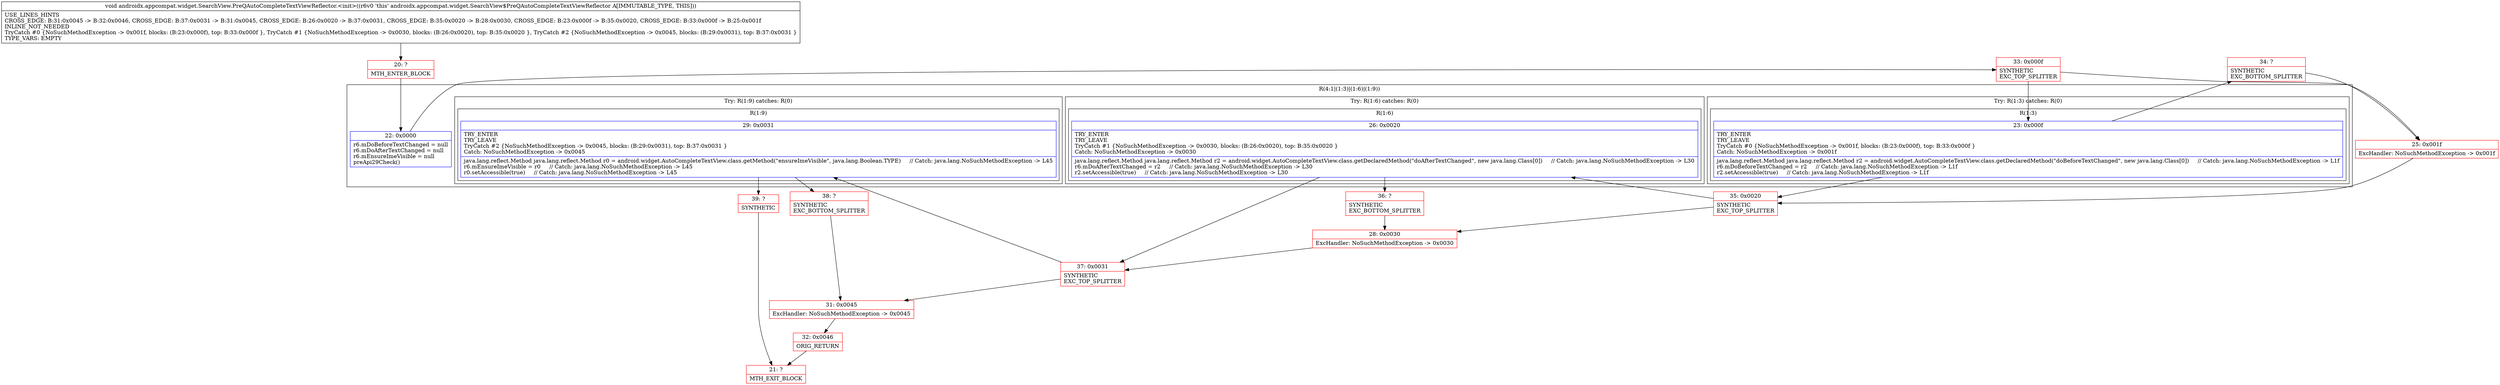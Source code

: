 digraph "CFG forandroidx.appcompat.widget.SearchView.PreQAutoCompleteTextViewReflector.\<init\>()V" {
subgraph cluster_Region_1852661379 {
label = "R(4:1|(1:3)|(1:6)|(1:9))";
node [shape=record,color=blue];
Node_22 [shape=record,label="{22\:\ 0x0000|r6.mDoBeforeTextChanged = null\lr6.mDoAfterTextChanged = null\lr6.mEnsureImeVisible = null\lpreApi29Check()\l}"];
subgraph cluster_TryCatchRegion_1868159728 {
label = "Try: R(1:3) catches: R(0)";
node [shape=record,color=blue];
subgraph cluster_Region_405968602 {
label = "R(1:3)";
node [shape=record,color=blue];
Node_23 [shape=record,label="{23\:\ 0x000f|TRY_ENTER\lTRY_LEAVE\lTryCatch #0 \{NoSuchMethodException \-\> 0x001f, blocks: (B:23:0x000f), top: B:33:0x000f \}\lCatch: NoSuchMethodException \-\> 0x001f\l|java.lang.reflect.Method java.lang.reflect.Method r2 = android.widget.AutoCompleteTextView.class.getDeclaredMethod(\"doBeforeTextChanged\", new java.lang.Class[0])     \/\/ Catch: java.lang.NoSuchMethodException \-\> L1f\lr6.mDoBeforeTextChanged = r2     \/\/ Catch: java.lang.NoSuchMethodException \-\> L1f\lr2.setAccessible(true)     \/\/ Catch: java.lang.NoSuchMethodException \-\> L1f\l}"];
}
subgraph cluster_Region_1825492524 {
label = "R(0) | ExcHandler: NoSuchMethodException \-\> 0x001f\l";
node [shape=record,color=blue];
}
}
subgraph cluster_TryCatchRegion_1780502163 {
label = "Try: R(1:6) catches: R(0)";
node [shape=record,color=blue];
subgraph cluster_Region_1938024791 {
label = "R(1:6)";
node [shape=record,color=blue];
Node_26 [shape=record,label="{26\:\ 0x0020|TRY_ENTER\lTRY_LEAVE\lTryCatch #1 \{NoSuchMethodException \-\> 0x0030, blocks: (B:26:0x0020), top: B:35:0x0020 \}\lCatch: NoSuchMethodException \-\> 0x0030\l|java.lang.reflect.Method java.lang.reflect.Method r2 = android.widget.AutoCompleteTextView.class.getDeclaredMethod(\"doAfterTextChanged\", new java.lang.Class[0])     \/\/ Catch: java.lang.NoSuchMethodException \-\> L30\lr6.mDoAfterTextChanged = r2     \/\/ Catch: java.lang.NoSuchMethodException \-\> L30\lr2.setAccessible(true)     \/\/ Catch: java.lang.NoSuchMethodException \-\> L30\l}"];
}
subgraph cluster_Region_1857915922 {
label = "R(0) | ExcHandler: NoSuchMethodException \-\> 0x0030\l";
node [shape=record,color=blue];
}
}
subgraph cluster_TryCatchRegion_1326597487 {
label = "Try: R(1:9) catches: R(0)";
node [shape=record,color=blue];
subgraph cluster_Region_1441145854 {
label = "R(1:9)";
node [shape=record,color=blue];
Node_29 [shape=record,label="{29\:\ 0x0031|TRY_ENTER\lTRY_LEAVE\lTryCatch #2 \{NoSuchMethodException \-\> 0x0045, blocks: (B:29:0x0031), top: B:37:0x0031 \}\lCatch: NoSuchMethodException \-\> 0x0045\l|java.lang.reflect.Method java.lang.reflect.Method r0 = android.widget.AutoCompleteTextView.class.getMethod(\"ensureImeVisible\", java.lang.Boolean.TYPE)     \/\/ Catch: java.lang.NoSuchMethodException \-\> L45\lr6.mEnsureImeVisible = r0     \/\/ Catch: java.lang.NoSuchMethodException \-\> L45\lr0.setAccessible(true)     \/\/ Catch: java.lang.NoSuchMethodException \-\> L45\l}"];
}
subgraph cluster_Region_1429687567 {
label = "R(0) | ExcHandler: NoSuchMethodException \-\> 0x0045\l";
node [shape=record,color=blue];
}
}
}
subgraph cluster_Region_1825492524 {
label = "R(0) | ExcHandler: NoSuchMethodException \-\> 0x001f\l";
node [shape=record,color=blue];
}
subgraph cluster_Region_1857915922 {
label = "R(0) | ExcHandler: NoSuchMethodException \-\> 0x0030\l";
node [shape=record,color=blue];
}
subgraph cluster_Region_1429687567 {
label = "R(0) | ExcHandler: NoSuchMethodException \-\> 0x0045\l";
node [shape=record,color=blue];
}
Node_20 [shape=record,color=red,label="{20\:\ ?|MTH_ENTER_BLOCK\l}"];
Node_33 [shape=record,color=red,label="{33\:\ 0x000f|SYNTHETIC\lEXC_TOP_SPLITTER\l}"];
Node_34 [shape=record,color=red,label="{34\:\ ?|SYNTHETIC\lEXC_BOTTOM_SPLITTER\l}"];
Node_35 [shape=record,color=red,label="{35\:\ 0x0020|SYNTHETIC\lEXC_TOP_SPLITTER\l}"];
Node_36 [shape=record,color=red,label="{36\:\ ?|SYNTHETIC\lEXC_BOTTOM_SPLITTER\l}"];
Node_37 [shape=record,color=red,label="{37\:\ 0x0031|SYNTHETIC\lEXC_TOP_SPLITTER\l}"];
Node_38 [shape=record,color=red,label="{38\:\ ?|SYNTHETIC\lEXC_BOTTOM_SPLITTER\l}"];
Node_39 [shape=record,color=red,label="{39\:\ ?|SYNTHETIC\l}"];
Node_21 [shape=record,color=red,label="{21\:\ ?|MTH_EXIT_BLOCK\l}"];
Node_31 [shape=record,color=red,label="{31\:\ 0x0045|ExcHandler: NoSuchMethodException \-\> 0x0045\l}"];
Node_32 [shape=record,color=red,label="{32\:\ 0x0046|ORIG_RETURN\l}"];
Node_28 [shape=record,color=red,label="{28\:\ 0x0030|ExcHandler: NoSuchMethodException \-\> 0x0030\l}"];
Node_25 [shape=record,color=red,label="{25\:\ 0x001f|ExcHandler: NoSuchMethodException \-\> 0x001f\l}"];
MethodNode[shape=record,label="{void androidx.appcompat.widget.SearchView.PreQAutoCompleteTextViewReflector.\<init\>((r6v0 'this' androidx.appcompat.widget.SearchView$PreQAutoCompleteTextViewReflector A[IMMUTABLE_TYPE, THIS]))  | USE_LINES_HINTS\lCROSS_EDGE: B:31:0x0045 \-\> B:32:0x0046, CROSS_EDGE: B:37:0x0031 \-\> B:31:0x0045, CROSS_EDGE: B:26:0x0020 \-\> B:37:0x0031, CROSS_EDGE: B:35:0x0020 \-\> B:28:0x0030, CROSS_EDGE: B:23:0x000f \-\> B:35:0x0020, CROSS_EDGE: B:33:0x000f \-\> B:25:0x001f\lINLINE_NOT_NEEDED\lTryCatch #0 \{NoSuchMethodException \-\> 0x001f, blocks: (B:23:0x000f), top: B:33:0x000f \}, TryCatch #1 \{NoSuchMethodException \-\> 0x0030, blocks: (B:26:0x0020), top: B:35:0x0020 \}, TryCatch #2 \{NoSuchMethodException \-\> 0x0045, blocks: (B:29:0x0031), top: B:37:0x0031 \}\lTYPE_VARS: EMPTY\l}"];
MethodNode -> Node_20;Node_22 -> Node_33;
Node_23 -> Node_34;
Node_23 -> Node_35;
Node_26 -> Node_36;
Node_26 -> Node_37;
Node_29 -> Node_38;
Node_29 -> Node_39;
Node_20 -> Node_22;
Node_33 -> Node_23;
Node_33 -> Node_25;
Node_34 -> Node_25;
Node_35 -> Node_26;
Node_35 -> Node_28;
Node_36 -> Node_28;
Node_37 -> Node_29;
Node_37 -> Node_31;
Node_38 -> Node_31;
Node_39 -> Node_21;
Node_31 -> Node_32;
Node_32 -> Node_21;
Node_28 -> Node_37;
Node_25 -> Node_35;
}

